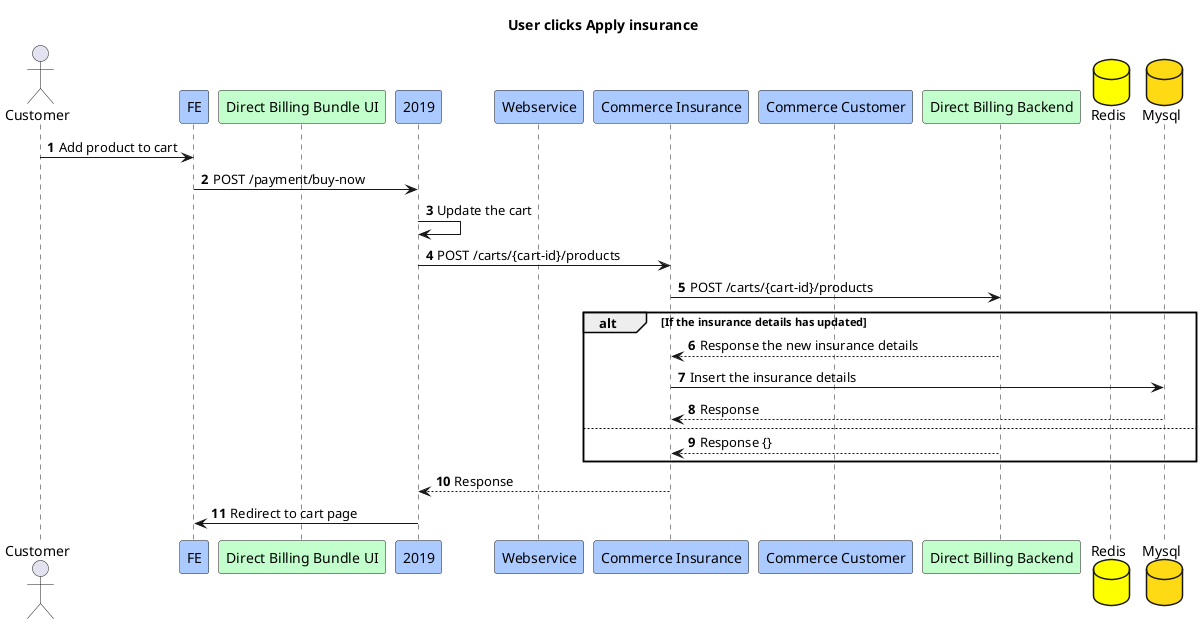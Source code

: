 @startuml
title User clicks Apply insurance
actor Customer
participant FE #abcaff
participant "Direct Billing Bundle UI" #c3ffcd
participant "2019" #abcaff
participant "Webservice" #abcaff
participant "Commerce Insurance" #abcaff
participant "Commerce Customer" #abcaff
participant "Direct Billing Backend" #c3ffcd
database "Redis" #yellow
database "Mysql" #fdda14

autonumber
Customer -> FE:Add product to cart
FE -> 2019:POST /payment/buy-now
2019 -> 2019:Update the cart
2019 -> "Commerce Insurance":POST /carts/{cart-id}/products
"Commerce Insurance" -> "Direct Billing Backend":POST /carts/{cart-id}/products
alt If the insurance details has updated
    "Direct Billing Backend" --> "Commerce Insurance":Response the new insurance details
    "Commerce Insurance" -> "Mysql":Insert the insurance details
    "Mysql" --> "Commerce Insurance":Response
else
    "Direct Billing Backend" --> "Commerce Insurance":Response {}
end
"Commerce Insurance" --> 2019:Response
"2019" -> FE:Redirect to cart page

@enduml

